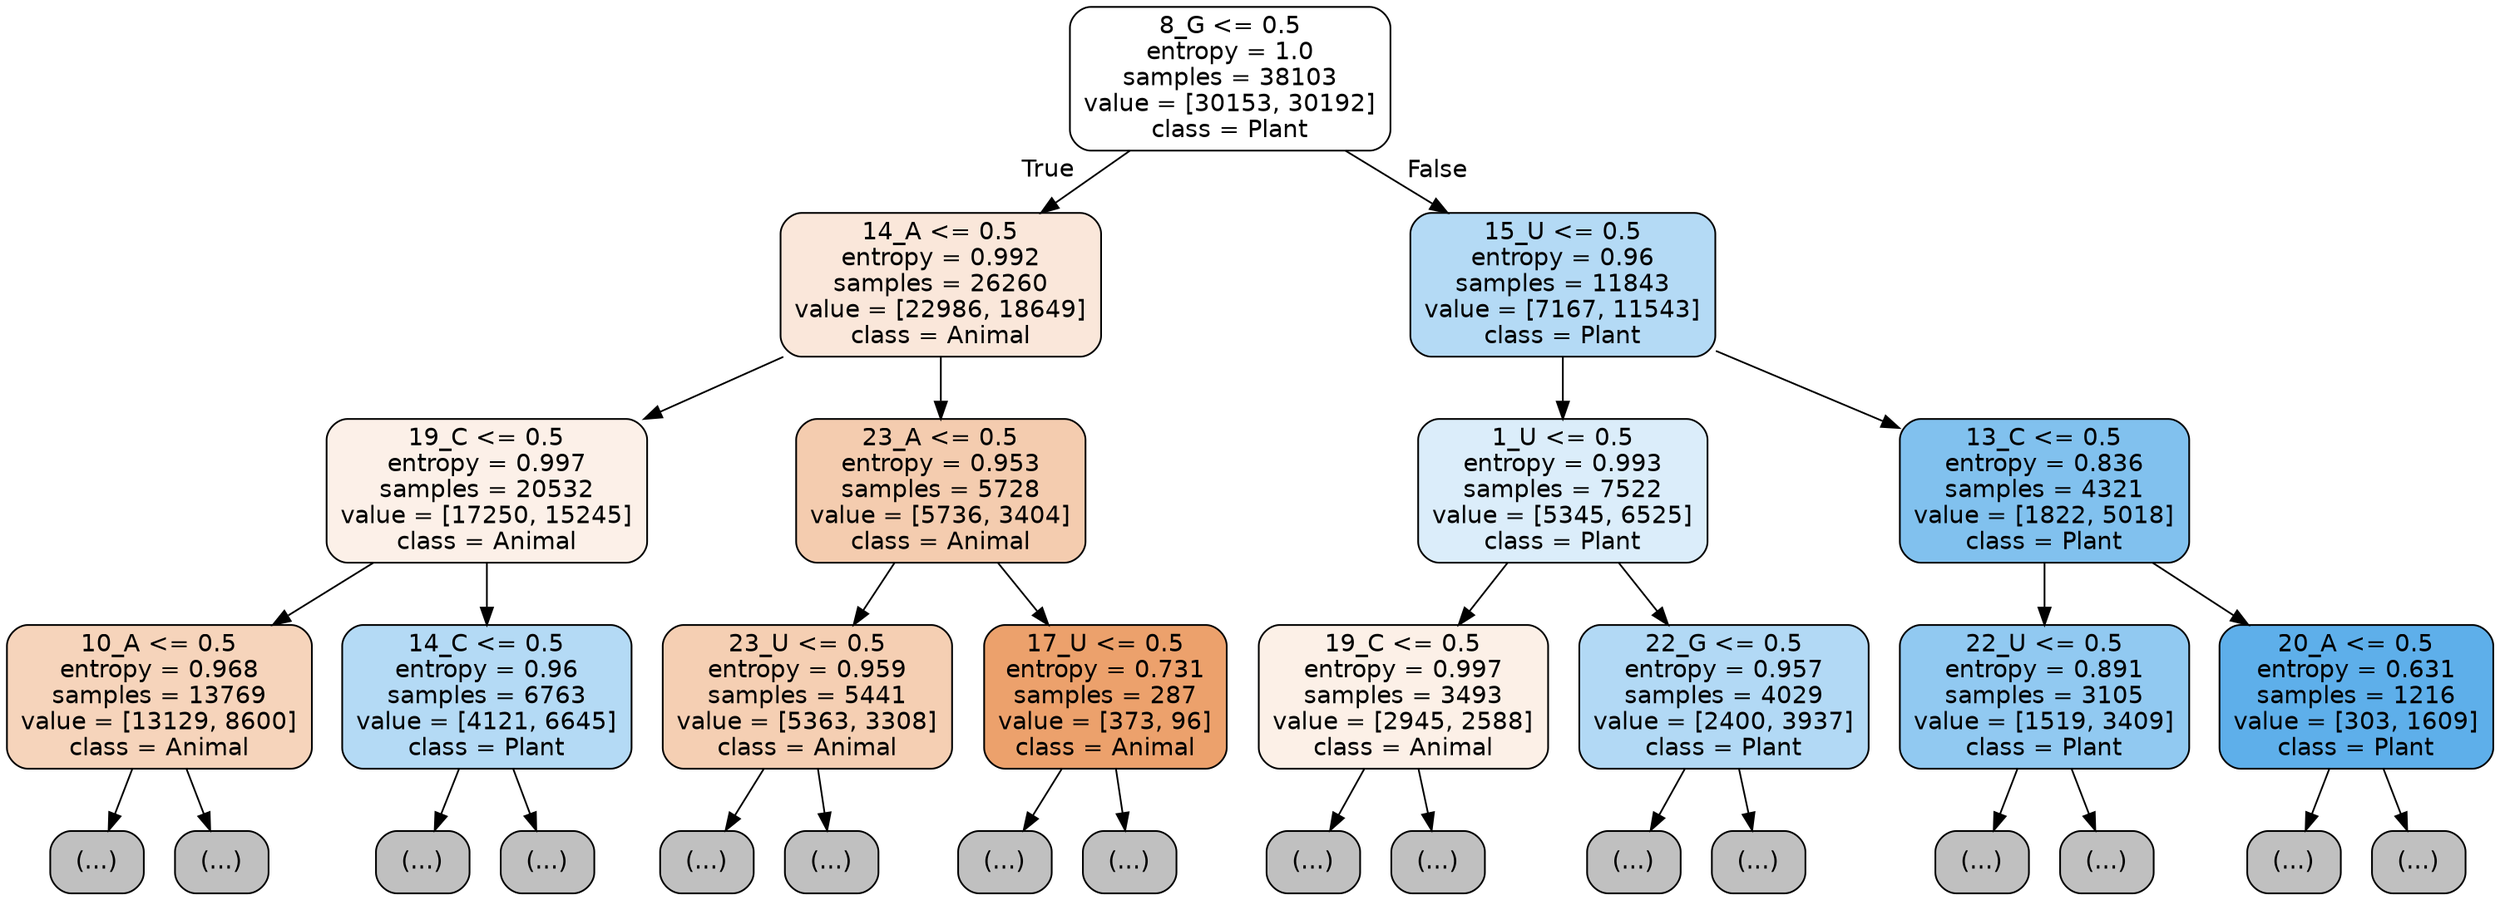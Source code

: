 digraph Tree {
node [shape=box, style="filled, rounded", color="black", fontname="helvetica"] ;
edge [fontname="helvetica"] ;
0 [label="8_G <= 0.5\nentropy = 1.0\nsamples = 38103\nvalue = [30153, 30192]\nclass = Plant", fillcolor="#ffffff"] ;
1 [label="14_A <= 0.5\nentropy = 0.992\nsamples = 26260\nvalue = [22986, 18649]\nclass = Animal", fillcolor="#fae7da"] ;
0 -> 1 [labeldistance=2.5, labelangle=45, headlabel="True"] ;
2 [label="19_C <= 0.5\nentropy = 0.997\nsamples = 20532\nvalue = [17250, 15245]\nclass = Animal", fillcolor="#fcf0e8"] ;
1 -> 2 ;
3 [label="10_A <= 0.5\nentropy = 0.968\nsamples = 13769\nvalue = [13129, 8600]\nclass = Animal", fillcolor="#f6d4bb"] ;
2 -> 3 ;
4 [label="(...)", fillcolor="#C0C0C0"] ;
3 -> 4 ;
5195 [label="(...)", fillcolor="#C0C0C0"] ;
3 -> 5195 ;
6898 [label="14_C <= 0.5\nentropy = 0.96\nsamples = 6763\nvalue = [4121, 6645]\nclass = Plant", fillcolor="#b4daf5"] ;
2 -> 6898 ;
6899 [label="(...)", fillcolor="#C0C0C0"] ;
6898 -> 6899 ;
8616 [label="(...)", fillcolor="#C0C0C0"] ;
6898 -> 8616 ;
9373 [label="23_A <= 0.5\nentropy = 0.953\nsamples = 5728\nvalue = [5736, 3404]\nclass = Animal", fillcolor="#f4ccaf"] ;
1 -> 9373 ;
9374 [label="23_U <= 0.5\nentropy = 0.959\nsamples = 5441\nvalue = [5363, 3308]\nclass = Animal", fillcolor="#f5cfb3"] ;
9373 -> 9374 ;
9375 [label="(...)", fillcolor="#C0C0C0"] ;
9374 -> 9375 ;
12068 [label="(...)", fillcolor="#C0C0C0"] ;
9374 -> 12068 ;
12195 [label="17_U <= 0.5\nentropy = 0.731\nsamples = 287\nvalue = [373, 96]\nclass = Animal", fillcolor="#eca16c"] ;
9373 -> 12195 ;
12196 [label="(...)", fillcolor="#C0C0C0"] ;
12195 -> 12196 ;
12301 [label="(...)", fillcolor="#C0C0C0"] ;
12195 -> 12301 ;
12332 [label="15_U <= 0.5\nentropy = 0.96\nsamples = 11843\nvalue = [7167, 11543]\nclass = Plant", fillcolor="#b4daf5"] ;
0 -> 12332 [labeldistance=2.5, labelangle=-45, headlabel="False"] ;
12333 [label="1_U <= 0.5\nentropy = 0.993\nsamples = 7522\nvalue = [5345, 6525]\nclass = Plant", fillcolor="#dbedfa"] ;
12332 -> 12333 ;
12334 [label="19_C <= 0.5\nentropy = 0.997\nsamples = 3493\nvalue = [2945, 2588]\nclass = Animal", fillcolor="#fcf0e7"] ;
12333 -> 12334 ;
12335 [label="(...)", fillcolor="#C0C0C0"] ;
12334 -> 12335 ;
13812 [label="(...)", fillcolor="#C0C0C0"] ;
12334 -> 13812 ;
14261 [label="22_G <= 0.5\nentropy = 0.957\nsamples = 4029\nvalue = [2400, 3937]\nclass = Plant", fillcolor="#b2d9f5"] ;
12333 -> 14261 ;
14262 [label="(...)", fillcolor="#C0C0C0"] ;
14261 -> 14262 ;
15571 [label="(...)", fillcolor="#C0C0C0"] ;
14261 -> 15571 ;
15758 [label="13_C <= 0.5\nentropy = 0.836\nsamples = 4321\nvalue = [1822, 5018]\nclass = Plant", fillcolor="#81c1ee"] ;
12332 -> 15758 ;
15759 [label="22_U <= 0.5\nentropy = 0.891\nsamples = 3105\nvalue = [1519, 3409]\nclass = Plant", fillcolor="#91c9f1"] ;
15758 -> 15759 ;
15760 [label="(...)", fillcolor="#C0C0C0"] ;
15759 -> 15760 ;
16629 [label="(...)", fillcolor="#C0C0C0"] ;
15759 -> 16629 ;
16732 [label="20_A <= 0.5\nentropy = 0.631\nsamples = 1216\nvalue = [303, 1609]\nclass = Plant", fillcolor="#5eafea"] ;
15758 -> 16732 ;
16733 [label="(...)", fillcolor="#C0C0C0"] ;
16732 -> 16733 ;
16918 [label="(...)", fillcolor="#C0C0C0"] ;
16732 -> 16918 ;
}